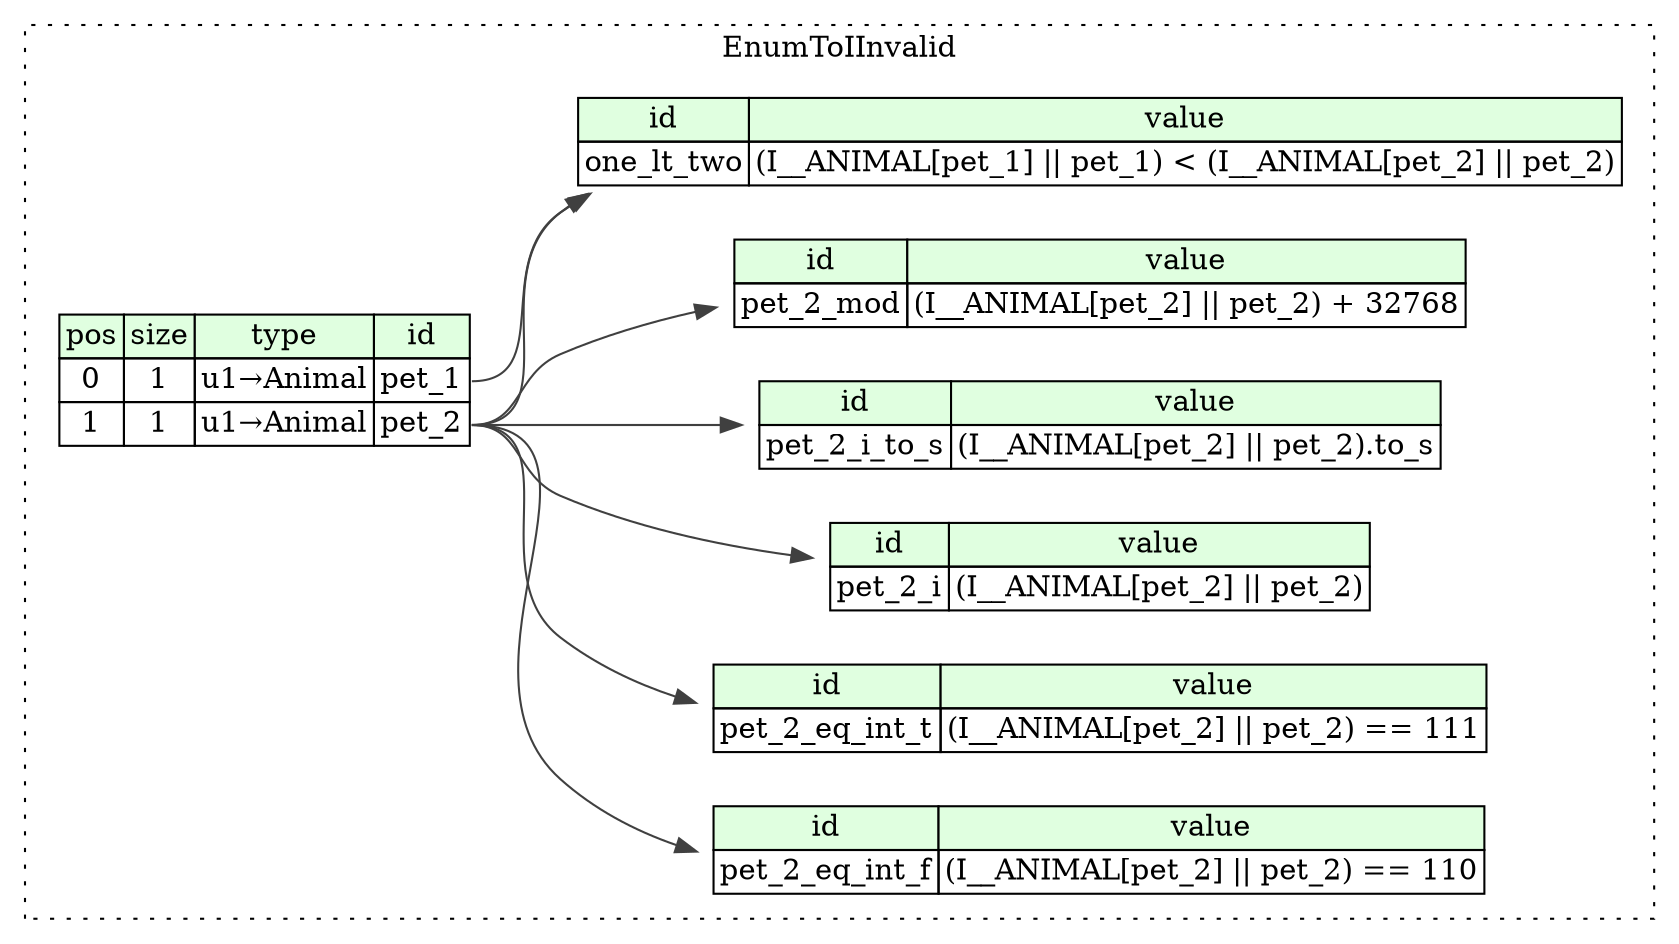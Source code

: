 digraph {
	rankdir=LR;
	node [shape=plaintext];
	subgraph cluster__enum_to_i_invalid {
		label="EnumToIInvalid";
		graph[style=dotted];

		enum_to_i_invalid__seq [label=<<TABLE BORDER="0" CELLBORDER="1" CELLSPACING="0">
			<TR><TD BGCOLOR="#E0FFE0">pos</TD><TD BGCOLOR="#E0FFE0">size</TD><TD BGCOLOR="#E0FFE0">type</TD><TD BGCOLOR="#E0FFE0">id</TD></TR>
			<TR><TD PORT="pet_1_pos">0</TD><TD PORT="pet_1_size">1</TD><TD>u1→Animal</TD><TD PORT="pet_1_type">pet_1</TD></TR>
			<TR><TD PORT="pet_2_pos">1</TD><TD PORT="pet_2_size">1</TD><TD>u1→Animal</TD><TD PORT="pet_2_type">pet_2</TD></TR>
		</TABLE>>];
		enum_to_i_invalid__inst__one_lt_two [label=<<TABLE BORDER="0" CELLBORDER="1" CELLSPACING="0">
			<TR><TD BGCOLOR="#E0FFE0">id</TD><TD BGCOLOR="#E0FFE0">value</TD></TR>
			<TR><TD>one_lt_two</TD><TD>(I__ANIMAL[pet_1] || pet_1) &lt; (I__ANIMAL[pet_2] || pet_2)</TD></TR>
		</TABLE>>];
		enum_to_i_invalid__inst__pet_2_eq_int_f [label=<<TABLE BORDER="0" CELLBORDER="1" CELLSPACING="0">
			<TR><TD BGCOLOR="#E0FFE0">id</TD><TD BGCOLOR="#E0FFE0">value</TD></TR>
			<TR><TD>pet_2_eq_int_f</TD><TD>(I__ANIMAL[pet_2] || pet_2) == 110</TD></TR>
		</TABLE>>];
		enum_to_i_invalid__inst__pet_2_eq_int_t [label=<<TABLE BORDER="0" CELLBORDER="1" CELLSPACING="0">
			<TR><TD BGCOLOR="#E0FFE0">id</TD><TD BGCOLOR="#E0FFE0">value</TD></TR>
			<TR><TD>pet_2_eq_int_t</TD><TD>(I__ANIMAL[pet_2] || pet_2) == 111</TD></TR>
		</TABLE>>];
		enum_to_i_invalid__inst__pet_2_i [label=<<TABLE BORDER="0" CELLBORDER="1" CELLSPACING="0">
			<TR><TD BGCOLOR="#E0FFE0">id</TD><TD BGCOLOR="#E0FFE0">value</TD></TR>
			<TR><TD>pet_2_i</TD><TD>(I__ANIMAL[pet_2] || pet_2)</TD></TR>
		</TABLE>>];
		enum_to_i_invalid__inst__pet_2_i_to_s [label=<<TABLE BORDER="0" CELLBORDER="1" CELLSPACING="0">
			<TR><TD BGCOLOR="#E0FFE0">id</TD><TD BGCOLOR="#E0FFE0">value</TD></TR>
			<TR><TD>pet_2_i_to_s</TD><TD>(I__ANIMAL[pet_2] || pet_2).to_s</TD></TR>
		</TABLE>>];
		enum_to_i_invalid__inst__pet_2_mod [label=<<TABLE BORDER="0" CELLBORDER="1" CELLSPACING="0">
			<TR><TD BGCOLOR="#E0FFE0">id</TD><TD BGCOLOR="#E0FFE0">value</TD></TR>
			<TR><TD>pet_2_mod</TD><TD>(I__ANIMAL[pet_2] || pet_2) + 32768</TD></TR>
		</TABLE>>];
	}
	enum_to_i_invalid__seq:pet_1_type -> enum_to_i_invalid__inst__one_lt_two [color="#404040"];
	enum_to_i_invalid__seq:pet_2_type -> enum_to_i_invalid__inst__one_lt_two [color="#404040"];
	enum_to_i_invalid__seq:pet_2_type -> enum_to_i_invalid__inst__pet_2_eq_int_f [color="#404040"];
	enum_to_i_invalid__seq:pet_2_type -> enum_to_i_invalid__inst__pet_2_eq_int_t [color="#404040"];
	enum_to_i_invalid__seq:pet_2_type -> enum_to_i_invalid__inst__pet_2_i [color="#404040"];
	enum_to_i_invalid__seq:pet_2_type -> enum_to_i_invalid__inst__pet_2_i_to_s [color="#404040"];
	enum_to_i_invalid__seq:pet_2_type -> enum_to_i_invalid__inst__pet_2_mod [color="#404040"];
}
